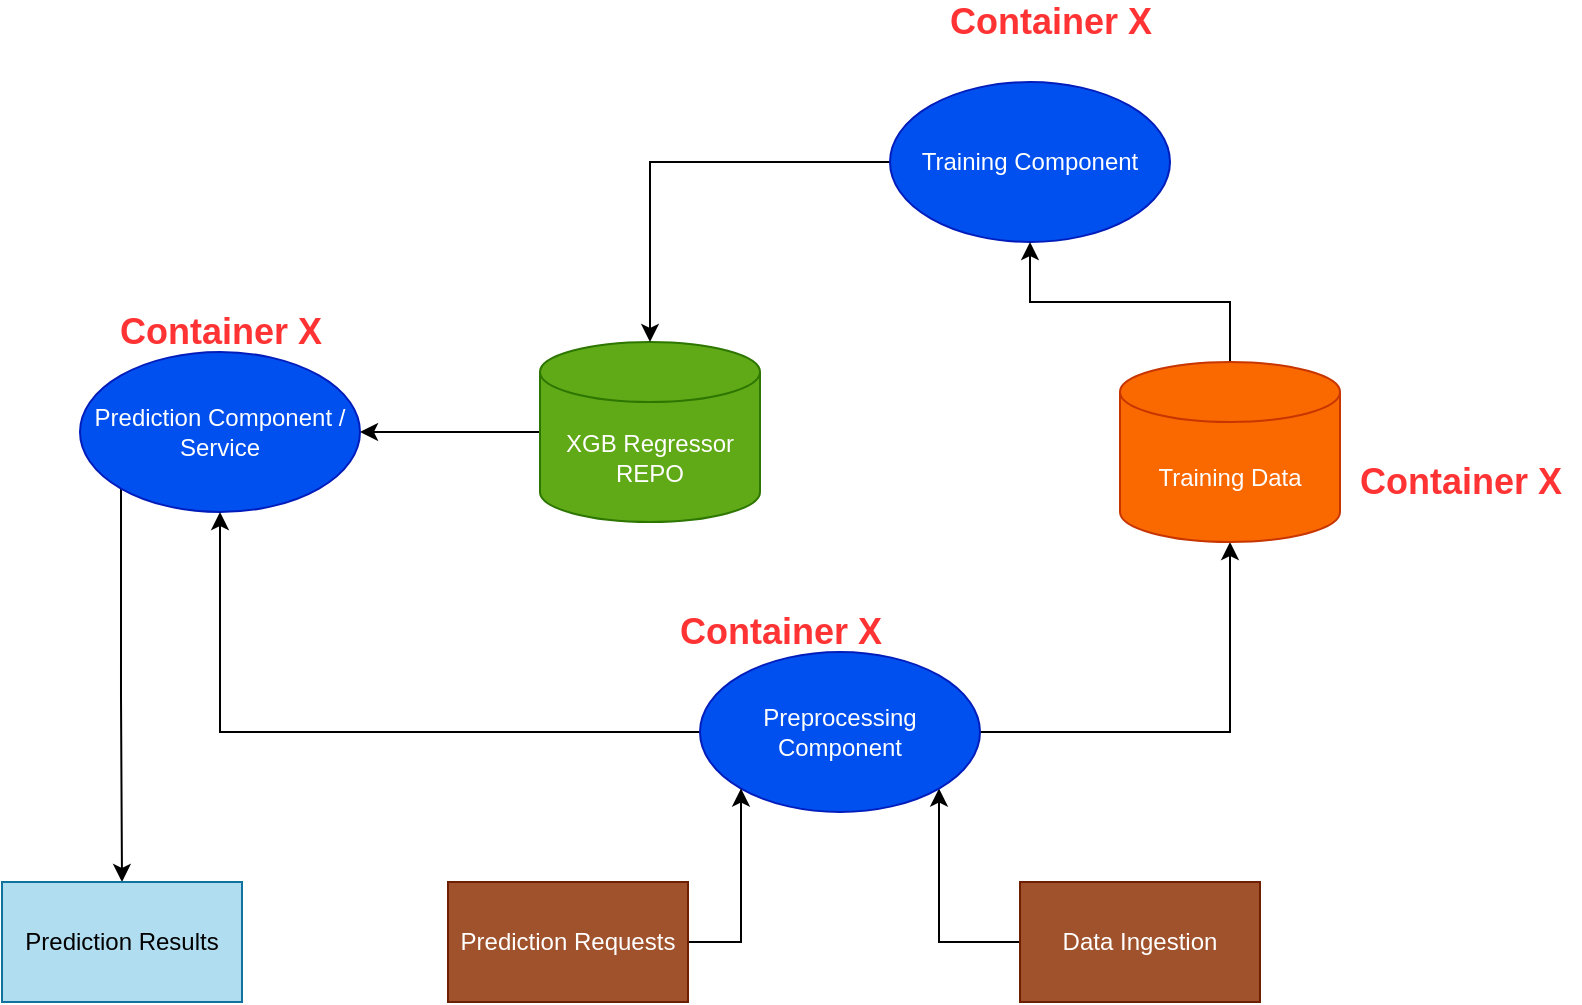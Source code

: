 <mxfile version="13.7.7" type="github">
  <diagram id="87EfkTVJozG8QbsLmcsC" name="Page-1">
    <mxGraphModel dx="1221" dy="682" grid="1" gridSize="10" guides="1" tooltips="1" connect="1" arrows="1" fold="1" page="1" pageScale="1" pageWidth="827" pageHeight="1169" math="0" shadow="0">
      <root>
        <mxCell id="0" />
        <mxCell id="1" parent="0" />
        <mxCell id="tY3QV7EufAo1Xi36dpWe-27" style="edgeStyle=orthogonalEdgeStyle;rounded=0;orthogonalLoop=1;jettySize=auto;html=1;exitX=0;exitY=0.5;exitDx=0;exitDy=0;exitPerimeter=0;entryX=1;entryY=0.5;entryDx=0;entryDy=0;" edge="1" parent="1" source="tY3QV7EufAo1Xi36dpWe-1" target="tY3QV7EufAo1Xi36dpWe-4">
          <mxGeometry relative="1" as="geometry" />
        </mxCell>
        <mxCell id="tY3QV7EufAo1Xi36dpWe-1" value="XGB Regressor&lt;br&gt;REPO" style="shape=cylinder3;whiteSpace=wrap;html=1;boundedLbl=1;backgroundOutline=1;size=15;fillColor=#60a917;strokeColor=#2D7600;fontColor=#ffffff;" vertex="1" parent="1">
          <mxGeometry x="400" y="250" width="110" height="90" as="geometry" />
        </mxCell>
        <mxCell id="tY3QV7EufAo1Xi36dpWe-35" style="edgeStyle=orthogonalEdgeStyle;rounded=0;orthogonalLoop=1;jettySize=auto;html=1;exitX=0;exitY=1;exitDx=0;exitDy=0;entryX=0.5;entryY=0;entryDx=0;entryDy=0;" edge="1" parent="1" source="tY3QV7EufAo1Xi36dpWe-4" target="tY3QV7EufAo1Xi36dpWe-33">
          <mxGeometry relative="1" as="geometry" />
        </mxCell>
        <mxCell id="tY3QV7EufAo1Xi36dpWe-4" value="Prediction Component / Service" style="ellipse;whiteSpace=wrap;html=1;fillColor=#0050ef;strokeColor=#001DBC;fontColor=#ffffff;" vertex="1" parent="1">
          <mxGeometry x="170" y="255" width="140" height="80" as="geometry" />
        </mxCell>
        <mxCell id="tY3QV7EufAo1Xi36dpWe-18" style="edgeStyle=orthogonalEdgeStyle;rounded=0;orthogonalLoop=1;jettySize=auto;html=1;exitX=0;exitY=0.5;exitDx=0;exitDy=0;entryX=0.5;entryY=0;entryDx=0;entryDy=0;entryPerimeter=0;" edge="1" parent="1" source="tY3QV7EufAo1Xi36dpWe-8" target="tY3QV7EufAo1Xi36dpWe-1">
          <mxGeometry relative="1" as="geometry" />
        </mxCell>
        <mxCell id="tY3QV7EufAo1Xi36dpWe-8" value="Training Component" style="ellipse;whiteSpace=wrap;html=1;fillColor=#0050ef;strokeColor=#001DBC;fontColor=#ffffff;" vertex="1" parent="1">
          <mxGeometry x="575" y="120" width="140" height="80" as="geometry" />
        </mxCell>
        <mxCell id="tY3QV7EufAo1Xi36dpWe-19" value="" style="edgeStyle=orthogonalEdgeStyle;rounded=0;orthogonalLoop=1;jettySize=auto;html=1;entryX=1;entryY=1;entryDx=0;entryDy=0;" edge="1" parent="1" source="tY3QV7EufAo1Xi36dpWe-10" target="tY3QV7EufAo1Xi36dpWe-11">
          <mxGeometry relative="1" as="geometry" />
        </mxCell>
        <mxCell id="tY3QV7EufAo1Xi36dpWe-10" value="Data Ingestion" style="whiteSpace=wrap;html=1;fillColor=#a0522d;strokeColor=#6D1F00;fontColor=#ffffff;" vertex="1" parent="1">
          <mxGeometry x="640" y="520" width="120" height="60" as="geometry" />
        </mxCell>
        <mxCell id="tY3QV7EufAo1Xi36dpWe-16" style="edgeStyle=orthogonalEdgeStyle;rounded=0;orthogonalLoop=1;jettySize=auto;html=1;exitX=1;exitY=0.5;exitDx=0;exitDy=0;entryX=0.5;entryY=1;entryDx=0;entryDy=0;entryPerimeter=0;" edge="1" parent="1" source="tY3QV7EufAo1Xi36dpWe-11" target="tY3QV7EufAo1Xi36dpWe-14">
          <mxGeometry relative="1" as="geometry" />
        </mxCell>
        <mxCell id="tY3QV7EufAo1Xi36dpWe-26" style="edgeStyle=orthogonalEdgeStyle;rounded=0;orthogonalLoop=1;jettySize=auto;html=1;exitX=0;exitY=0.5;exitDx=0;exitDy=0;entryX=0.5;entryY=1;entryDx=0;entryDy=0;" edge="1" parent="1" source="tY3QV7EufAo1Xi36dpWe-11" target="tY3QV7EufAo1Xi36dpWe-4">
          <mxGeometry relative="1" as="geometry" />
        </mxCell>
        <mxCell id="tY3QV7EufAo1Xi36dpWe-11" value="Preprocessing Component" style="ellipse;whiteSpace=wrap;html=1;fillColor=#0050ef;strokeColor=#001DBC;fontColor=#ffffff;" vertex="1" parent="1">
          <mxGeometry x="480" y="405" width="140" height="80" as="geometry" />
        </mxCell>
        <mxCell id="tY3QV7EufAo1Xi36dpWe-17" style="edgeStyle=orthogonalEdgeStyle;rounded=0;orthogonalLoop=1;jettySize=auto;html=1;exitX=0.5;exitY=0;exitDx=0;exitDy=0;exitPerimeter=0;entryX=0.5;entryY=1;entryDx=0;entryDy=0;" edge="1" parent="1" source="tY3QV7EufAo1Xi36dpWe-14" target="tY3QV7EufAo1Xi36dpWe-8">
          <mxGeometry relative="1" as="geometry" />
        </mxCell>
        <mxCell id="tY3QV7EufAo1Xi36dpWe-14" value="Training Data" style="shape=cylinder3;whiteSpace=wrap;html=1;boundedLbl=1;backgroundOutline=1;size=15;fillColor=#fa6800;strokeColor=#C73500;fontColor=#ffffff;" vertex="1" parent="1">
          <mxGeometry x="690" y="260" width="110" height="90" as="geometry" />
        </mxCell>
        <mxCell id="tY3QV7EufAo1Xi36dpWe-23" style="edgeStyle=orthogonalEdgeStyle;rounded=0;orthogonalLoop=1;jettySize=auto;html=1;exitX=1;exitY=0.5;exitDx=0;exitDy=0;entryX=0;entryY=1;entryDx=0;entryDy=0;" edge="1" parent="1" source="tY3QV7EufAo1Xi36dpWe-22" target="tY3QV7EufAo1Xi36dpWe-11">
          <mxGeometry relative="1" as="geometry" />
        </mxCell>
        <mxCell id="tY3QV7EufAo1Xi36dpWe-22" value="Prediction Requests" style="whiteSpace=wrap;html=1;fillColor=#a0522d;strokeColor=#6D1F00;fontColor=#ffffff;" vertex="1" parent="1">
          <mxGeometry x="354" y="520" width="120" height="60" as="geometry" />
        </mxCell>
        <mxCell id="tY3QV7EufAo1Xi36dpWe-28" value="&lt;b&gt;&lt;font style=&quot;font-size: 18px&quot; color=&quot;#ff3333&quot;&gt;Container X&lt;/font&gt;&lt;/b&gt;" style="text;html=1;align=center;verticalAlign=middle;resizable=0;points=[];autosize=1;" vertex="1" parent="1">
          <mxGeometry x="460" y="385" width="120" height="20" as="geometry" />
        </mxCell>
        <mxCell id="tY3QV7EufAo1Xi36dpWe-29" value="&lt;b&gt;&lt;font style=&quot;font-size: 18px&quot; color=&quot;#ff3333&quot;&gt;Container X&lt;/font&gt;&lt;/b&gt;" style="text;html=1;align=center;verticalAlign=middle;resizable=0;points=[];autosize=1;" vertex="1" parent="1">
          <mxGeometry x="800" y="310" width="120" height="20" as="geometry" />
        </mxCell>
        <mxCell id="tY3QV7EufAo1Xi36dpWe-30" value="&lt;b&gt;&lt;font style=&quot;font-size: 18px&quot; color=&quot;#ff3333&quot;&gt;Container X&lt;/font&gt;&lt;/b&gt;" style="text;html=1;align=center;verticalAlign=middle;resizable=0;points=[];autosize=1;" vertex="1" parent="1">
          <mxGeometry x="180" y="235" width="120" height="20" as="geometry" />
        </mxCell>
        <mxCell id="tY3QV7EufAo1Xi36dpWe-31" value="&lt;b&gt;&lt;font style=&quot;font-size: 18px&quot; color=&quot;#ff3333&quot;&gt;Container X&lt;/font&gt;&lt;/b&gt;" style="text;html=1;align=center;verticalAlign=middle;resizable=0;points=[];autosize=1;" vertex="1" parent="1">
          <mxGeometry x="595" y="80" width="120" height="20" as="geometry" />
        </mxCell>
        <mxCell id="tY3QV7EufAo1Xi36dpWe-33" value="Prediction Results" style="whiteSpace=wrap;html=1;fillColor=#b1ddf0;strokeColor=#10739e;" vertex="1" parent="1">
          <mxGeometry x="131" y="520" width="120" height="60" as="geometry" />
        </mxCell>
      </root>
    </mxGraphModel>
  </diagram>
</mxfile>
